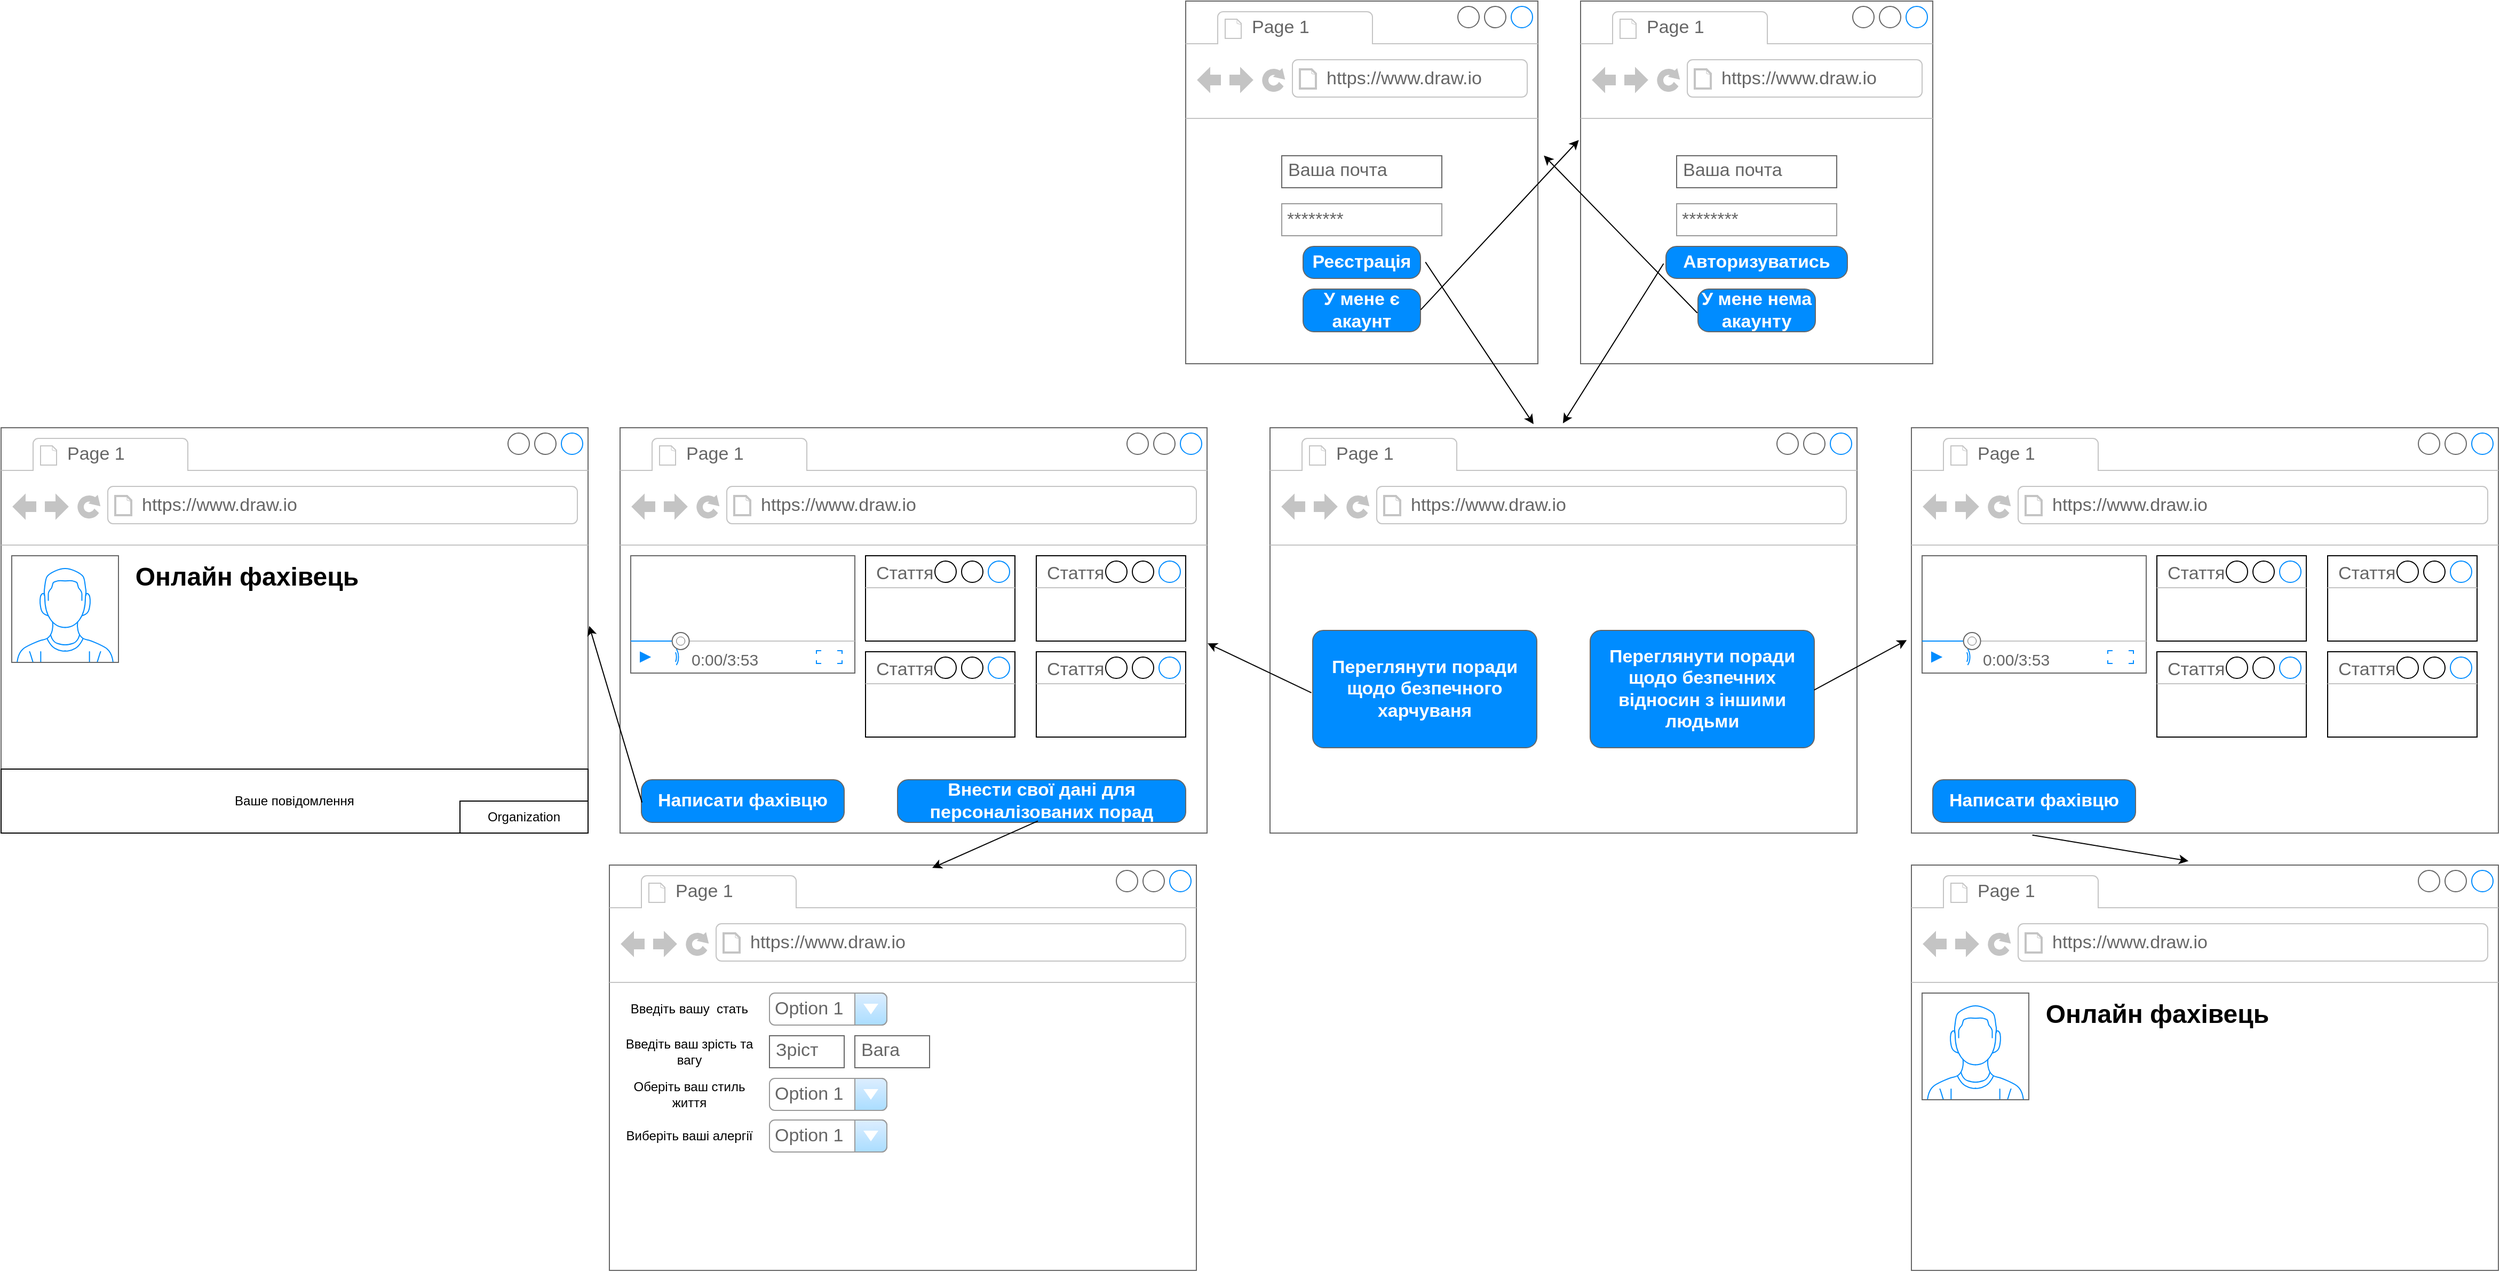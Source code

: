 <mxfile version="22.0.4" type="device">
  <diagram name="Сторінка-1" id="VR9WbwTJlnucU9n_fdlq">
    <mxGraphModel dx="4297" dy="1337" grid="1" gridSize="10" guides="1" tooltips="1" connect="1" arrows="1" fold="1" page="1" pageScale="1" pageWidth="827" pageHeight="1169" math="0" shadow="0">
      <root>
        <mxCell id="0" />
        <mxCell id="1" parent="0" />
        <mxCell id="We9PWBaz2mbOlkZBjMdl-2" value="" style="strokeWidth=1;shadow=0;dashed=0;align=center;html=1;shape=mxgraph.mockup.containers.browserWindow;rSize=0;strokeColor=#666666;strokeColor2=#008cff;strokeColor3=#c4c4c4;mainText=,;recursiveResize=0;" vertex="1" parent="1">
          <mxGeometry x="139" y="530" width="550" height="380" as="geometry" />
        </mxCell>
        <mxCell id="We9PWBaz2mbOlkZBjMdl-3" value="Page 1" style="strokeWidth=1;shadow=0;dashed=0;align=center;html=1;shape=mxgraph.mockup.containers.anchor;fontSize=17;fontColor=#666666;align=left;whiteSpace=wrap;" vertex="1" parent="We9PWBaz2mbOlkZBjMdl-2">
          <mxGeometry x="60" y="12" width="110" height="26" as="geometry" />
        </mxCell>
        <mxCell id="We9PWBaz2mbOlkZBjMdl-4" value="https://www.draw.io" style="strokeWidth=1;shadow=0;dashed=0;align=center;html=1;shape=mxgraph.mockup.containers.anchor;rSize=0;fontSize=17;fontColor=#666666;align=left;" vertex="1" parent="We9PWBaz2mbOlkZBjMdl-2">
          <mxGeometry x="130" y="60" width="250" height="26" as="geometry" />
        </mxCell>
        <mxCell id="We9PWBaz2mbOlkZBjMdl-6" value="Переглянути поради щодо безпечних відносин з іншими людьми" style="strokeWidth=1;shadow=0;dashed=0;align=center;html=1;shape=mxgraph.mockup.buttons.button;strokeColor=#666666;fontColor=#ffffff;mainText=;buttonStyle=round;fontSize=17;fontStyle=1;fillColor=#008cff;whiteSpace=wrap;" vertex="1" parent="We9PWBaz2mbOlkZBjMdl-2">
          <mxGeometry x="300" y="190" width="210" height="110" as="geometry" />
        </mxCell>
        <mxCell id="We9PWBaz2mbOlkZBjMdl-7" value="Переглянути поради щодо безпечного харчуваня" style="strokeWidth=1;shadow=0;dashed=0;align=center;html=1;shape=mxgraph.mockup.buttons.button;strokeColor=#666666;fontColor=#ffffff;mainText=;buttonStyle=round;fontSize=17;fontStyle=1;fillColor=#008cff;whiteSpace=wrap;" vertex="1" parent="We9PWBaz2mbOlkZBjMdl-2">
          <mxGeometry x="40" y="190" width="210" height="110" as="geometry" />
        </mxCell>
        <mxCell id="We9PWBaz2mbOlkZBjMdl-16" value="" style="strokeWidth=1;shadow=0;dashed=0;align=center;html=1;shape=mxgraph.mockup.containers.browserWindow;rSize=0;strokeColor=#666666;strokeColor2=#008cff;strokeColor3=#c4c4c4;mainText=,;recursiveResize=0;" vertex="1" parent="1">
          <mxGeometry x="60" y="130" width="330" height="340" as="geometry" />
        </mxCell>
        <mxCell id="We9PWBaz2mbOlkZBjMdl-17" value="Page 1" style="strokeWidth=1;shadow=0;dashed=0;align=center;html=1;shape=mxgraph.mockup.containers.anchor;fontSize=17;fontColor=#666666;align=left;whiteSpace=wrap;" vertex="1" parent="We9PWBaz2mbOlkZBjMdl-16">
          <mxGeometry x="60" y="12" width="110" height="26" as="geometry" />
        </mxCell>
        <mxCell id="We9PWBaz2mbOlkZBjMdl-18" value="https://www.draw.io" style="strokeWidth=1;shadow=0;dashed=0;align=center;html=1;shape=mxgraph.mockup.containers.anchor;rSize=0;fontSize=17;fontColor=#666666;align=left;" vertex="1" parent="We9PWBaz2mbOlkZBjMdl-16">
          <mxGeometry x="130" y="60" width="250" height="26" as="geometry" />
        </mxCell>
        <mxCell id="We9PWBaz2mbOlkZBjMdl-20" value="Реєстрація" style="strokeWidth=1;shadow=0;dashed=0;align=center;html=1;shape=mxgraph.mockup.buttons.button;strokeColor=#666666;fontColor=#ffffff;mainText=;buttonStyle=round;fontSize=17;fontStyle=1;fillColor=#008cff;whiteSpace=wrap;" vertex="1" parent="We9PWBaz2mbOlkZBjMdl-16">
          <mxGeometry x="110" y="230" width="110" height="30" as="geometry" />
        </mxCell>
        <mxCell id="We9PWBaz2mbOlkZBjMdl-21" value="Ваша почта" style="strokeWidth=1;shadow=0;dashed=0;align=center;html=1;shape=mxgraph.mockup.text.textBox;fontColor=#666666;align=left;fontSize=17;spacingLeft=4;spacingTop=-3;whiteSpace=wrap;strokeColor=#666666;mainText=" vertex="1" parent="We9PWBaz2mbOlkZBjMdl-16">
          <mxGeometry x="90" y="145" width="150" height="30" as="geometry" />
        </mxCell>
        <mxCell id="We9PWBaz2mbOlkZBjMdl-22" value="********" style="strokeWidth=1;shadow=0;dashed=0;align=center;html=1;shape=mxgraph.mockup.forms.pwField;strokeColor=#999999;mainText=;align=left;fontColor=#666666;fontSize=17;spacingLeft=3;" vertex="1" parent="We9PWBaz2mbOlkZBjMdl-16">
          <mxGeometry x="90" y="190" width="150" height="30" as="geometry" />
        </mxCell>
        <mxCell id="We9PWBaz2mbOlkZBjMdl-23" value="У мене є акаунт" style="strokeWidth=1;shadow=0;dashed=0;align=center;html=1;shape=mxgraph.mockup.buttons.button;strokeColor=#666666;fontColor=#ffffff;mainText=;buttonStyle=round;fontSize=17;fontStyle=1;fillColor=#008cff;whiteSpace=wrap;" vertex="1" parent="We9PWBaz2mbOlkZBjMdl-16">
          <mxGeometry x="110" y="270" width="110" height="40" as="geometry" />
        </mxCell>
        <mxCell id="We9PWBaz2mbOlkZBjMdl-24" value="" style="strokeWidth=1;shadow=0;dashed=0;align=center;html=1;shape=mxgraph.mockup.containers.browserWindow;rSize=0;strokeColor=#666666;strokeColor2=#008cff;strokeColor3=#c4c4c4;mainText=,;recursiveResize=0;" vertex="1" parent="1">
          <mxGeometry x="430" y="130" width="330" height="340" as="geometry" />
        </mxCell>
        <mxCell id="We9PWBaz2mbOlkZBjMdl-25" value="Page 1" style="strokeWidth=1;shadow=0;dashed=0;align=center;html=1;shape=mxgraph.mockup.containers.anchor;fontSize=17;fontColor=#666666;align=left;whiteSpace=wrap;" vertex="1" parent="We9PWBaz2mbOlkZBjMdl-24">
          <mxGeometry x="60" y="12" width="110" height="26" as="geometry" />
        </mxCell>
        <mxCell id="We9PWBaz2mbOlkZBjMdl-26" value="https://www.draw.io" style="strokeWidth=1;shadow=0;dashed=0;align=center;html=1;shape=mxgraph.mockup.containers.anchor;rSize=0;fontSize=17;fontColor=#666666;align=left;" vertex="1" parent="We9PWBaz2mbOlkZBjMdl-24">
          <mxGeometry x="130" y="60" width="250" height="26" as="geometry" />
        </mxCell>
        <mxCell id="We9PWBaz2mbOlkZBjMdl-27" value="Авторизуватись" style="strokeWidth=1;shadow=0;dashed=0;align=center;html=1;shape=mxgraph.mockup.buttons.button;strokeColor=#666666;fontColor=#ffffff;mainText=;buttonStyle=round;fontSize=17;fontStyle=1;fillColor=#008cff;whiteSpace=wrap;" vertex="1" parent="We9PWBaz2mbOlkZBjMdl-24">
          <mxGeometry x="80" y="230" width="170" height="30" as="geometry" />
        </mxCell>
        <mxCell id="We9PWBaz2mbOlkZBjMdl-28" value="Ваша почта" style="strokeWidth=1;shadow=0;dashed=0;align=center;html=1;shape=mxgraph.mockup.text.textBox;fontColor=#666666;align=left;fontSize=17;spacingLeft=4;spacingTop=-3;whiteSpace=wrap;strokeColor=#666666;mainText=" vertex="1" parent="We9PWBaz2mbOlkZBjMdl-24">
          <mxGeometry x="90" y="145" width="150" height="30" as="geometry" />
        </mxCell>
        <mxCell id="We9PWBaz2mbOlkZBjMdl-29" value="********" style="strokeWidth=1;shadow=0;dashed=0;align=center;html=1;shape=mxgraph.mockup.forms.pwField;strokeColor=#999999;mainText=;align=left;fontColor=#666666;fontSize=17;spacingLeft=3;" vertex="1" parent="We9PWBaz2mbOlkZBjMdl-24">
          <mxGeometry x="90" y="190" width="150" height="30" as="geometry" />
        </mxCell>
        <mxCell id="We9PWBaz2mbOlkZBjMdl-30" value="У мене нема акаунту" style="strokeWidth=1;shadow=0;dashed=0;align=center;html=1;shape=mxgraph.mockup.buttons.button;strokeColor=#666666;fontColor=#ffffff;mainText=;buttonStyle=round;fontSize=17;fontStyle=1;fillColor=#008cff;whiteSpace=wrap;" vertex="1" parent="We9PWBaz2mbOlkZBjMdl-24">
          <mxGeometry x="110" y="270" width="110" height="40" as="geometry" />
        </mxCell>
        <mxCell id="We9PWBaz2mbOlkZBjMdl-32" value="" style="endArrow=classic;html=1;rounded=0;exitX=-0.006;exitY=0.56;exitDx=0;exitDy=0;exitPerimeter=0;entryX=1.017;entryY=0.426;entryDx=0;entryDy=0;entryPerimeter=0;" edge="1" parent="1" source="We9PWBaz2mbOlkZBjMdl-30" target="We9PWBaz2mbOlkZBjMdl-16">
          <mxGeometry width="50" height="50" relative="1" as="geometry">
            <mxPoint x="390" y="360" as="sourcePoint" />
            <mxPoint x="440" y="310" as="targetPoint" />
          </mxGeometry>
        </mxCell>
        <mxCell id="We9PWBaz2mbOlkZBjMdl-33" value="" style="endArrow=classic;html=1;rounded=0;exitX=1.002;exitY=0.486;exitDx=0;exitDy=0;exitPerimeter=0;entryX=-0.005;entryY=0.383;entryDx=0;entryDy=0;entryPerimeter=0;" edge="1" parent="1" source="We9PWBaz2mbOlkZBjMdl-23" target="We9PWBaz2mbOlkZBjMdl-24">
          <mxGeometry width="50" height="50" relative="1" as="geometry">
            <mxPoint x="549" y="432" as="sourcePoint" />
            <mxPoint x="406" y="285" as="targetPoint" />
          </mxGeometry>
        </mxCell>
        <mxCell id="We9PWBaz2mbOlkZBjMdl-34" value="" style="endArrow=classic;html=1;rounded=0;exitX=1.042;exitY=0.49;exitDx=0;exitDy=0;exitPerimeter=0;entryX=0.449;entryY=-0.009;entryDx=0;entryDy=0;entryPerimeter=0;" edge="1" parent="1" source="We9PWBaz2mbOlkZBjMdl-20" target="We9PWBaz2mbOlkZBjMdl-2">
          <mxGeometry width="50" height="50" relative="1" as="geometry">
            <mxPoint x="549" y="432" as="sourcePoint" />
            <mxPoint x="406" y="285" as="targetPoint" />
          </mxGeometry>
        </mxCell>
        <mxCell id="We9PWBaz2mbOlkZBjMdl-35" value="" style="endArrow=classic;html=1;rounded=0;exitX=-0.013;exitY=0.538;exitDx=0;exitDy=0;exitPerimeter=0;entryX=0.499;entryY=-0.011;entryDx=0;entryDy=0;entryPerimeter=0;" edge="1" parent="1" source="We9PWBaz2mbOlkZBjMdl-27" target="We9PWBaz2mbOlkZBjMdl-2">
          <mxGeometry width="50" height="50" relative="1" as="geometry">
            <mxPoint x="295" y="385" as="sourcePoint" />
            <mxPoint x="387" y="557" as="targetPoint" />
          </mxGeometry>
        </mxCell>
        <mxCell id="We9PWBaz2mbOlkZBjMdl-36" value="" style="strokeWidth=1;shadow=0;dashed=0;align=center;html=1;shape=mxgraph.mockup.containers.browserWindow;rSize=0;strokeColor=#666666;strokeColor2=#008cff;strokeColor3=#c4c4c4;mainText=,;recursiveResize=0;" vertex="1" parent="1">
          <mxGeometry x="-470" y="530" width="550" height="380" as="geometry" />
        </mxCell>
        <mxCell id="We9PWBaz2mbOlkZBjMdl-37" value="Page 1" style="strokeWidth=1;shadow=0;dashed=0;align=center;html=1;shape=mxgraph.mockup.containers.anchor;fontSize=17;fontColor=#666666;align=left;whiteSpace=wrap;" vertex="1" parent="We9PWBaz2mbOlkZBjMdl-36">
          <mxGeometry x="60" y="12" width="110" height="26" as="geometry" />
        </mxCell>
        <mxCell id="We9PWBaz2mbOlkZBjMdl-38" value="https://www.draw.io" style="strokeWidth=1;shadow=0;dashed=0;align=center;html=1;shape=mxgraph.mockup.containers.anchor;rSize=0;fontSize=17;fontColor=#666666;align=left;" vertex="1" parent="We9PWBaz2mbOlkZBjMdl-36">
          <mxGeometry x="130" y="60" width="250" height="26" as="geometry" />
        </mxCell>
        <mxCell id="We9PWBaz2mbOlkZBjMdl-41" value="Внести свої дані для персоналізованих порад" style="strokeWidth=1;shadow=0;dashed=0;align=center;html=1;shape=mxgraph.mockup.buttons.button;strokeColor=#666666;fontColor=#ffffff;mainText=;buttonStyle=round;fontSize=17;fontStyle=1;fillColor=#008cff;whiteSpace=wrap;" vertex="1" parent="We9PWBaz2mbOlkZBjMdl-36">
          <mxGeometry x="260" y="330" width="270" height="40" as="geometry" />
        </mxCell>
        <mxCell id="We9PWBaz2mbOlkZBjMdl-42" value="" style="verticalLabelPosition=bottom;shadow=0;dashed=0;align=center;html=1;verticalAlign=top;strokeWidth=1;shape=mxgraph.mockup.containers.videoPlayer;strokeColor=#666666;strokeColor2=#008cff;strokeColor3=#c4c4c4;textColor=#666666;fillColor2=#008cff;barHeight=30;barPos=20;" vertex="1" parent="We9PWBaz2mbOlkZBjMdl-36">
          <mxGeometry x="10" y="120" width="210" height="110" as="geometry" />
        </mxCell>
        <mxCell id="We9PWBaz2mbOlkZBjMdl-44" value="Стаття" style="strokeWidth=1;shadow=0;dashed=0;align=center;html=1;shape=mxgraph.mockup.containers.window;align=left;verticalAlign=top;spacingLeft=8;strokeColor2=#008cff;strokeColor3=#c4c4c4;fontColor=#666666;mainText=;fontSize=17;labelBackgroundColor=none;whiteSpace=wrap;" vertex="1" parent="We9PWBaz2mbOlkZBjMdl-36">
          <mxGeometry x="230" y="120" width="140" height="80" as="geometry" />
        </mxCell>
        <mxCell id="We9PWBaz2mbOlkZBjMdl-45" value="Стаття" style="strokeWidth=1;shadow=0;dashed=0;align=center;html=1;shape=mxgraph.mockup.containers.window;align=left;verticalAlign=top;spacingLeft=8;strokeColor2=#008cff;strokeColor3=#c4c4c4;fontColor=#666666;mainText=;fontSize=17;labelBackgroundColor=none;whiteSpace=wrap;" vertex="1" parent="We9PWBaz2mbOlkZBjMdl-36">
          <mxGeometry x="390" y="120" width="140" height="80" as="geometry" />
        </mxCell>
        <mxCell id="We9PWBaz2mbOlkZBjMdl-46" value="Стаття" style="strokeWidth=1;shadow=0;dashed=0;align=center;html=1;shape=mxgraph.mockup.containers.window;align=left;verticalAlign=top;spacingLeft=8;strokeColor2=#008cff;strokeColor3=#c4c4c4;fontColor=#666666;mainText=;fontSize=17;labelBackgroundColor=none;whiteSpace=wrap;" vertex="1" parent="We9PWBaz2mbOlkZBjMdl-36">
          <mxGeometry x="230" y="210" width="140" height="80" as="geometry" />
        </mxCell>
        <mxCell id="We9PWBaz2mbOlkZBjMdl-47" value="Стаття" style="strokeWidth=1;shadow=0;dashed=0;align=center;html=1;shape=mxgraph.mockup.containers.window;align=left;verticalAlign=top;spacingLeft=8;strokeColor2=#008cff;strokeColor3=#c4c4c4;fontColor=#666666;mainText=;fontSize=17;labelBackgroundColor=none;whiteSpace=wrap;" vertex="1" parent="We9PWBaz2mbOlkZBjMdl-36">
          <mxGeometry x="390" y="210" width="140" height="80" as="geometry" />
        </mxCell>
        <mxCell id="We9PWBaz2mbOlkZBjMdl-54" value="Написати фахівцю" style="strokeWidth=1;shadow=0;dashed=0;align=center;html=1;shape=mxgraph.mockup.buttons.button;strokeColor=#666666;fontColor=#ffffff;mainText=;buttonStyle=round;fontSize=17;fontStyle=1;fillColor=#008cff;whiteSpace=wrap;" vertex="1" parent="We9PWBaz2mbOlkZBjMdl-36">
          <mxGeometry x="20" y="330" width="190" height="40" as="geometry" />
        </mxCell>
        <mxCell id="We9PWBaz2mbOlkZBjMdl-48" value="" style="endArrow=classic;html=1;rounded=0;exitX=-0.006;exitY=0.531;exitDx=0;exitDy=0;exitPerimeter=0;entryX=1.001;entryY=0.532;entryDx=0;entryDy=0;entryPerimeter=0;" edge="1" parent="1" source="We9PWBaz2mbOlkZBjMdl-7" target="We9PWBaz2mbOlkZBjMdl-36">
          <mxGeometry width="50" height="50" relative="1" as="geometry">
            <mxPoint x="295" y="385" as="sourcePoint" />
            <mxPoint x="396" y="537" as="targetPoint" />
          </mxGeometry>
        </mxCell>
        <mxCell id="We9PWBaz2mbOlkZBjMdl-49" value="" style="strokeWidth=1;shadow=0;dashed=0;align=center;html=1;shape=mxgraph.mockup.containers.browserWindow;rSize=0;strokeColor=#666666;strokeColor2=#008cff;strokeColor3=#c4c4c4;mainText=,;recursiveResize=0;" vertex="1" parent="1">
          <mxGeometry x="-480" y="940" width="550" height="380" as="geometry" />
        </mxCell>
        <mxCell id="We9PWBaz2mbOlkZBjMdl-50" value="Page 1" style="strokeWidth=1;shadow=0;dashed=0;align=center;html=1;shape=mxgraph.mockup.containers.anchor;fontSize=17;fontColor=#666666;align=left;whiteSpace=wrap;" vertex="1" parent="We9PWBaz2mbOlkZBjMdl-49">
          <mxGeometry x="60" y="12" width="110" height="26" as="geometry" />
        </mxCell>
        <mxCell id="We9PWBaz2mbOlkZBjMdl-51" value="https://www.draw.io" style="strokeWidth=1;shadow=0;dashed=0;align=center;html=1;shape=mxgraph.mockup.containers.anchor;rSize=0;fontSize=17;fontColor=#666666;align=left;" vertex="1" parent="We9PWBaz2mbOlkZBjMdl-49">
          <mxGeometry x="130" y="60" width="250" height="26" as="geometry" />
        </mxCell>
        <mxCell id="We9PWBaz2mbOlkZBjMdl-56" value="Option 1" style="strokeWidth=1;shadow=0;dashed=0;align=center;html=1;shape=mxgraph.mockup.forms.comboBox;strokeColor=#999999;fillColor=#ddeeff;align=left;fillColor2=#aaddff;mainText=;fontColor=#666666;fontSize=17;spacingLeft=3;" vertex="1" parent="We9PWBaz2mbOlkZBjMdl-49">
          <mxGeometry x="150" y="120" width="110" height="30" as="geometry" />
        </mxCell>
        <mxCell id="We9PWBaz2mbOlkZBjMdl-58" value="Option 1" style="strokeWidth=1;shadow=0;dashed=0;align=center;html=1;shape=mxgraph.mockup.forms.comboBox;strokeColor=#999999;fillColor=#ddeeff;align=left;fillColor2=#aaddff;mainText=;fontColor=#666666;fontSize=17;spacingLeft=3;" vertex="1" parent="We9PWBaz2mbOlkZBjMdl-49">
          <mxGeometry x="150" y="200" width="110" height="30" as="geometry" />
        </mxCell>
        <mxCell id="We9PWBaz2mbOlkZBjMdl-59" value="Option 1" style="strokeWidth=1;shadow=0;dashed=0;align=center;html=1;shape=mxgraph.mockup.forms.comboBox;strokeColor=#999999;fillColor=#ddeeff;align=left;fillColor2=#aaddff;mainText=;fontColor=#666666;fontSize=17;spacingLeft=3;" vertex="1" parent="We9PWBaz2mbOlkZBjMdl-49">
          <mxGeometry x="150" y="239" width="110" height="30" as="geometry" />
        </mxCell>
        <mxCell id="We9PWBaz2mbOlkZBjMdl-61" value="Введіть вашу&amp;nbsp; стать" style="text;html=1;strokeColor=none;fillColor=none;align=center;verticalAlign=middle;whiteSpace=wrap;rounded=0;" vertex="1" parent="We9PWBaz2mbOlkZBjMdl-49">
          <mxGeometry x="10" y="120" width="130" height="30" as="geometry" />
        </mxCell>
        <mxCell id="We9PWBaz2mbOlkZBjMdl-62" value="Введіть ваш зрість та вагу" style="text;html=1;strokeColor=none;fillColor=none;align=center;verticalAlign=middle;whiteSpace=wrap;rounded=0;" vertex="1" parent="We9PWBaz2mbOlkZBjMdl-49">
          <mxGeometry x="10" y="160" width="130" height="30" as="geometry" />
        </mxCell>
        <mxCell id="We9PWBaz2mbOlkZBjMdl-63" value="Оберіть ваш стиль життя" style="text;html=1;strokeColor=none;fillColor=none;align=center;verticalAlign=middle;whiteSpace=wrap;rounded=0;" vertex="1" parent="We9PWBaz2mbOlkZBjMdl-49">
          <mxGeometry x="10" y="200" width="130" height="30" as="geometry" />
        </mxCell>
        <mxCell id="We9PWBaz2mbOlkZBjMdl-64" value="Виберіть ваші алергії" style="text;html=1;strokeColor=none;fillColor=none;align=center;verticalAlign=middle;whiteSpace=wrap;rounded=0;" vertex="1" parent="We9PWBaz2mbOlkZBjMdl-49">
          <mxGeometry x="10" y="239" width="130" height="30" as="geometry" />
        </mxCell>
        <mxCell id="We9PWBaz2mbOlkZBjMdl-67" value="Зріст" style="strokeWidth=1;shadow=0;dashed=0;align=center;html=1;shape=mxgraph.mockup.text.textBox;fontColor=#666666;align=left;fontSize=17;spacingLeft=4;spacingTop=-3;whiteSpace=wrap;strokeColor=#666666;mainText=" vertex="1" parent="We9PWBaz2mbOlkZBjMdl-49">
          <mxGeometry x="150" y="160" width="70" height="30" as="geometry" />
        </mxCell>
        <mxCell id="We9PWBaz2mbOlkZBjMdl-68" value="Вага" style="strokeWidth=1;shadow=0;dashed=0;align=center;html=1;shape=mxgraph.mockup.text.textBox;fontColor=#666666;align=left;fontSize=17;spacingLeft=4;spacingTop=-3;whiteSpace=wrap;strokeColor=#666666;mainText=" vertex="1" parent="We9PWBaz2mbOlkZBjMdl-49">
          <mxGeometry x="230" y="160" width="70" height="30" as="geometry" />
        </mxCell>
        <mxCell id="We9PWBaz2mbOlkZBjMdl-70" value="" style="endArrow=classic;html=1;rounded=0;exitX=0.487;exitY=0.968;exitDx=0;exitDy=0;exitPerimeter=0;entryX=0.55;entryY=0.007;entryDx=0;entryDy=0;entryPerimeter=0;" edge="1" parent="1" source="We9PWBaz2mbOlkZBjMdl-41" target="We9PWBaz2mbOlkZBjMdl-49">
          <mxGeometry width="50" height="50" relative="1" as="geometry">
            <mxPoint x="188" y="788" as="sourcePoint" />
            <mxPoint x="91" y="742" as="targetPoint" />
          </mxGeometry>
        </mxCell>
        <mxCell id="We9PWBaz2mbOlkZBjMdl-71" value="" style="strokeWidth=1;shadow=0;dashed=0;align=center;html=1;shape=mxgraph.mockup.containers.browserWindow;rSize=0;strokeColor=#666666;strokeColor2=#008cff;strokeColor3=#c4c4c4;mainText=,;recursiveResize=0;" vertex="1" parent="1">
          <mxGeometry x="-1050" y="530" width="550" height="380" as="geometry" />
        </mxCell>
        <mxCell id="We9PWBaz2mbOlkZBjMdl-72" value="Page 1" style="strokeWidth=1;shadow=0;dashed=0;align=center;html=1;shape=mxgraph.mockup.containers.anchor;fontSize=17;fontColor=#666666;align=left;whiteSpace=wrap;" vertex="1" parent="We9PWBaz2mbOlkZBjMdl-71">
          <mxGeometry x="60" y="12" width="110" height="26" as="geometry" />
        </mxCell>
        <mxCell id="We9PWBaz2mbOlkZBjMdl-73" value="https://www.draw.io" style="strokeWidth=1;shadow=0;dashed=0;align=center;html=1;shape=mxgraph.mockup.containers.anchor;rSize=0;fontSize=17;fontColor=#666666;align=left;" vertex="1" parent="We9PWBaz2mbOlkZBjMdl-71">
          <mxGeometry x="130" y="60" width="250" height="26" as="geometry" />
        </mxCell>
        <mxCell id="We9PWBaz2mbOlkZBjMdl-84" value="" style="verticalLabelPosition=bottom;shadow=0;dashed=0;align=center;html=1;verticalAlign=top;strokeWidth=1;shape=mxgraph.mockup.containers.userMale;strokeColor=#666666;strokeColor2=#008cff;" vertex="1" parent="We9PWBaz2mbOlkZBjMdl-71">
          <mxGeometry x="10" y="120" width="100" height="100" as="geometry" />
        </mxCell>
        <mxCell id="We9PWBaz2mbOlkZBjMdl-87" value="Онлайн фахівець&lt;br&gt;" style="text;strokeColor=none;fillColor=none;html=1;fontSize=24;fontStyle=1;verticalAlign=middle;align=center;" vertex="1" parent="We9PWBaz2mbOlkZBjMdl-71">
          <mxGeometry x="180" y="120" width="100" height="40" as="geometry" />
        </mxCell>
        <UserObject label="Ваше повідомлення" treeRoot="1" id="We9PWBaz2mbOlkZBjMdl-85">
          <mxCell style="whiteSpace=wrap;html=1;align=center;treeFolding=1;treeMoving=1;newEdgeStyle={&quot;edgeStyle&quot;:&quot;elbowEdgeStyle&quot;,&quot;startArrow&quot;:&quot;none&quot;,&quot;endArrow&quot;:&quot;none&quot;};" vertex="1" collapsed="1" parent="1">
            <mxGeometry x="-1050" y="850" width="550" height="60" as="geometry" />
          </mxCell>
        </UserObject>
        <UserObject label="Organization" treeRoot="1" id="We9PWBaz2mbOlkZBjMdl-86">
          <mxCell style="whiteSpace=wrap;html=1;align=center;treeFolding=1;treeMoving=1;newEdgeStyle={&quot;edgeStyle&quot;:&quot;elbowEdgeStyle&quot;,&quot;startArrow&quot;:&quot;none&quot;,&quot;endArrow&quot;:&quot;none&quot;};" vertex="1" parent="1">
            <mxGeometry x="-620" y="880" width="120" height="30" as="geometry" />
          </mxCell>
        </UserObject>
        <mxCell id="We9PWBaz2mbOlkZBjMdl-88" value="" style="endArrow=classic;html=1;rounded=0;exitX=0.003;exitY=0.533;exitDx=0;exitDy=0;exitPerimeter=0;entryX=1.002;entryY=0.489;entryDx=0;entryDy=0;entryPerimeter=0;" edge="1" parent="1" source="We9PWBaz2mbOlkZBjMdl-54" target="We9PWBaz2mbOlkZBjMdl-71">
          <mxGeometry width="50" height="50" relative="1" as="geometry">
            <mxPoint x="-69" y="909" as="sourcePoint" />
            <mxPoint x="-167" y="953" as="targetPoint" />
          </mxGeometry>
        </mxCell>
        <mxCell id="We9PWBaz2mbOlkZBjMdl-89" value="" style="strokeWidth=1;shadow=0;dashed=0;align=center;html=1;shape=mxgraph.mockup.containers.browserWindow;rSize=0;strokeColor=#666666;strokeColor2=#008cff;strokeColor3=#c4c4c4;mainText=,;recursiveResize=0;" vertex="1" parent="1">
          <mxGeometry x="740" y="530" width="550" height="380" as="geometry" />
        </mxCell>
        <mxCell id="We9PWBaz2mbOlkZBjMdl-90" value="Page 1" style="strokeWidth=1;shadow=0;dashed=0;align=center;html=1;shape=mxgraph.mockup.containers.anchor;fontSize=17;fontColor=#666666;align=left;whiteSpace=wrap;" vertex="1" parent="We9PWBaz2mbOlkZBjMdl-89">
          <mxGeometry x="60" y="12" width="110" height="26" as="geometry" />
        </mxCell>
        <mxCell id="We9PWBaz2mbOlkZBjMdl-91" value="https://www.draw.io" style="strokeWidth=1;shadow=0;dashed=0;align=center;html=1;shape=mxgraph.mockup.containers.anchor;rSize=0;fontSize=17;fontColor=#666666;align=left;" vertex="1" parent="We9PWBaz2mbOlkZBjMdl-89">
          <mxGeometry x="130" y="60" width="250" height="26" as="geometry" />
        </mxCell>
        <mxCell id="We9PWBaz2mbOlkZBjMdl-93" value="" style="verticalLabelPosition=bottom;shadow=0;dashed=0;align=center;html=1;verticalAlign=top;strokeWidth=1;shape=mxgraph.mockup.containers.videoPlayer;strokeColor=#666666;strokeColor2=#008cff;strokeColor3=#c4c4c4;textColor=#666666;fillColor2=#008cff;barHeight=30;barPos=20;" vertex="1" parent="We9PWBaz2mbOlkZBjMdl-89">
          <mxGeometry x="10" y="120" width="210" height="110" as="geometry" />
        </mxCell>
        <mxCell id="We9PWBaz2mbOlkZBjMdl-94" value="Стаття" style="strokeWidth=1;shadow=0;dashed=0;align=center;html=1;shape=mxgraph.mockup.containers.window;align=left;verticalAlign=top;spacingLeft=8;strokeColor2=#008cff;strokeColor3=#c4c4c4;fontColor=#666666;mainText=;fontSize=17;labelBackgroundColor=none;whiteSpace=wrap;" vertex="1" parent="We9PWBaz2mbOlkZBjMdl-89">
          <mxGeometry x="230" y="120" width="140" height="80" as="geometry" />
        </mxCell>
        <mxCell id="We9PWBaz2mbOlkZBjMdl-95" value="Стаття" style="strokeWidth=1;shadow=0;dashed=0;align=center;html=1;shape=mxgraph.mockup.containers.window;align=left;verticalAlign=top;spacingLeft=8;strokeColor2=#008cff;strokeColor3=#c4c4c4;fontColor=#666666;mainText=;fontSize=17;labelBackgroundColor=none;whiteSpace=wrap;" vertex="1" parent="We9PWBaz2mbOlkZBjMdl-89">
          <mxGeometry x="390" y="120" width="140" height="80" as="geometry" />
        </mxCell>
        <mxCell id="We9PWBaz2mbOlkZBjMdl-96" value="Стаття" style="strokeWidth=1;shadow=0;dashed=0;align=center;html=1;shape=mxgraph.mockup.containers.window;align=left;verticalAlign=top;spacingLeft=8;strokeColor2=#008cff;strokeColor3=#c4c4c4;fontColor=#666666;mainText=;fontSize=17;labelBackgroundColor=none;whiteSpace=wrap;" vertex="1" parent="We9PWBaz2mbOlkZBjMdl-89">
          <mxGeometry x="230" y="210" width="140" height="80" as="geometry" />
        </mxCell>
        <mxCell id="We9PWBaz2mbOlkZBjMdl-97" value="Стаття" style="strokeWidth=1;shadow=0;dashed=0;align=center;html=1;shape=mxgraph.mockup.containers.window;align=left;verticalAlign=top;spacingLeft=8;strokeColor2=#008cff;strokeColor3=#c4c4c4;fontColor=#666666;mainText=;fontSize=17;labelBackgroundColor=none;whiteSpace=wrap;" vertex="1" parent="We9PWBaz2mbOlkZBjMdl-89">
          <mxGeometry x="390" y="210" width="140" height="80" as="geometry" />
        </mxCell>
        <mxCell id="We9PWBaz2mbOlkZBjMdl-98" value="Написати фахівцю" style="strokeWidth=1;shadow=0;dashed=0;align=center;html=1;shape=mxgraph.mockup.buttons.button;strokeColor=#666666;fontColor=#ffffff;mainText=;buttonStyle=round;fontSize=17;fontStyle=1;fillColor=#008cff;whiteSpace=wrap;" vertex="1" parent="We9PWBaz2mbOlkZBjMdl-89">
          <mxGeometry x="20" y="330" width="190" height="40" as="geometry" />
        </mxCell>
        <mxCell id="We9PWBaz2mbOlkZBjMdl-99" value="" style="endArrow=classic;html=1;rounded=0;exitX=0.999;exitY=0.508;exitDx=0;exitDy=0;exitPerimeter=0;entryX=-0.008;entryY=0.524;entryDx=0;entryDy=0;entryPerimeter=0;" edge="1" parent="1" source="We9PWBaz2mbOlkZBjMdl-6" target="We9PWBaz2mbOlkZBjMdl-89">
          <mxGeometry width="50" height="50" relative="1" as="geometry">
            <mxPoint x="188" y="788" as="sourcePoint" />
            <mxPoint x="91" y="742" as="targetPoint" />
          </mxGeometry>
        </mxCell>
        <mxCell id="We9PWBaz2mbOlkZBjMdl-100" value="" style="strokeWidth=1;shadow=0;dashed=0;align=center;html=1;shape=mxgraph.mockup.containers.browserWindow;rSize=0;strokeColor=#666666;strokeColor2=#008cff;strokeColor3=#c4c4c4;mainText=,;recursiveResize=0;" vertex="1" parent="1">
          <mxGeometry x="740" y="940" width="550" height="380" as="geometry" />
        </mxCell>
        <mxCell id="We9PWBaz2mbOlkZBjMdl-101" value="Page 1" style="strokeWidth=1;shadow=0;dashed=0;align=center;html=1;shape=mxgraph.mockup.containers.anchor;fontSize=17;fontColor=#666666;align=left;whiteSpace=wrap;" vertex="1" parent="We9PWBaz2mbOlkZBjMdl-100">
          <mxGeometry x="60" y="12" width="110" height="26" as="geometry" />
        </mxCell>
        <mxCell id="We9PWBaz2mbOlkZBjMdl-102" value="https://www.draw.io" style="strokeWidth=1;shadow=0;dashed=0;align=center;html=1;shape=mxgraph.mockup.containers.anchor;rSize=0;fontSize=17;fontColor=#666666;align=left;" vertex="1" parent="We9PWBaz2mbOlkZBjMdl-100">
          <mxGeometry x="130" y="60" width="250" height="26" as="geometry" />
        </mxCell>
        <mxCell id="We9PWBaz2mbOlkZBjMdl-103" value="" style="verticalLabelPosition=bottom;shadow=0;dashed=0;align=center;html=1;verticalAlign=top;strokeWidth=1;shape=mxgraph.mockup.containers.userMale;strokeColor=#666666;strokeColor2=#008cff;" vertex="1" parent="We9PWBaz2mbOlkZBjMdl-100">
          <mxGeometry x="10" y="120" width="100" height="100" as="geometry" />
        </mxCell>
        <mxCell id="We9PWBaz2mbOlkZBjMdl-104" value="Онлайн фахівець&lt;br&gt;" style="text;strokeColor=none;fillColor=none;html=1;fontSize=24;fontStyle=1;verticalAlign=middle;align=center;" vertex="1" parent="We9PWBaz2mbOlkZBjMdl-100">
          <mxGeometry x="180" y="120" width="100" height="40" as="geometry" />
        </mxCell>
        <mxCell id="We9PWBaz2mbOlkZBjMdl-105" value="" style="endArrow=classic;html=1;rounded=0;exitX=0.206;exitY=1.005;exitDx=0;exitDy=0;exitPerimeter=0;entryX=0.472;entryY=-0.01;entryDx=0;entryDy=0;entryPerimeter=0;" edge="1" parent="1" source="We9PWBaz2mbOlkZBjMdl-89" target="We9PWBaz2mbOlkZBjMdl-100">
          <mxGeometry width="50" height="50" relative="1" as="geometry">
            <mxPoint x="659" y="786" as="sourcePoint" />
            <mxPoint x="746" y="739" as="targetPoint" />
          </mxGeometry>
        </mxCell>
      </root>
    </mxGraphModel>
  </diagram>
</mxfile>

